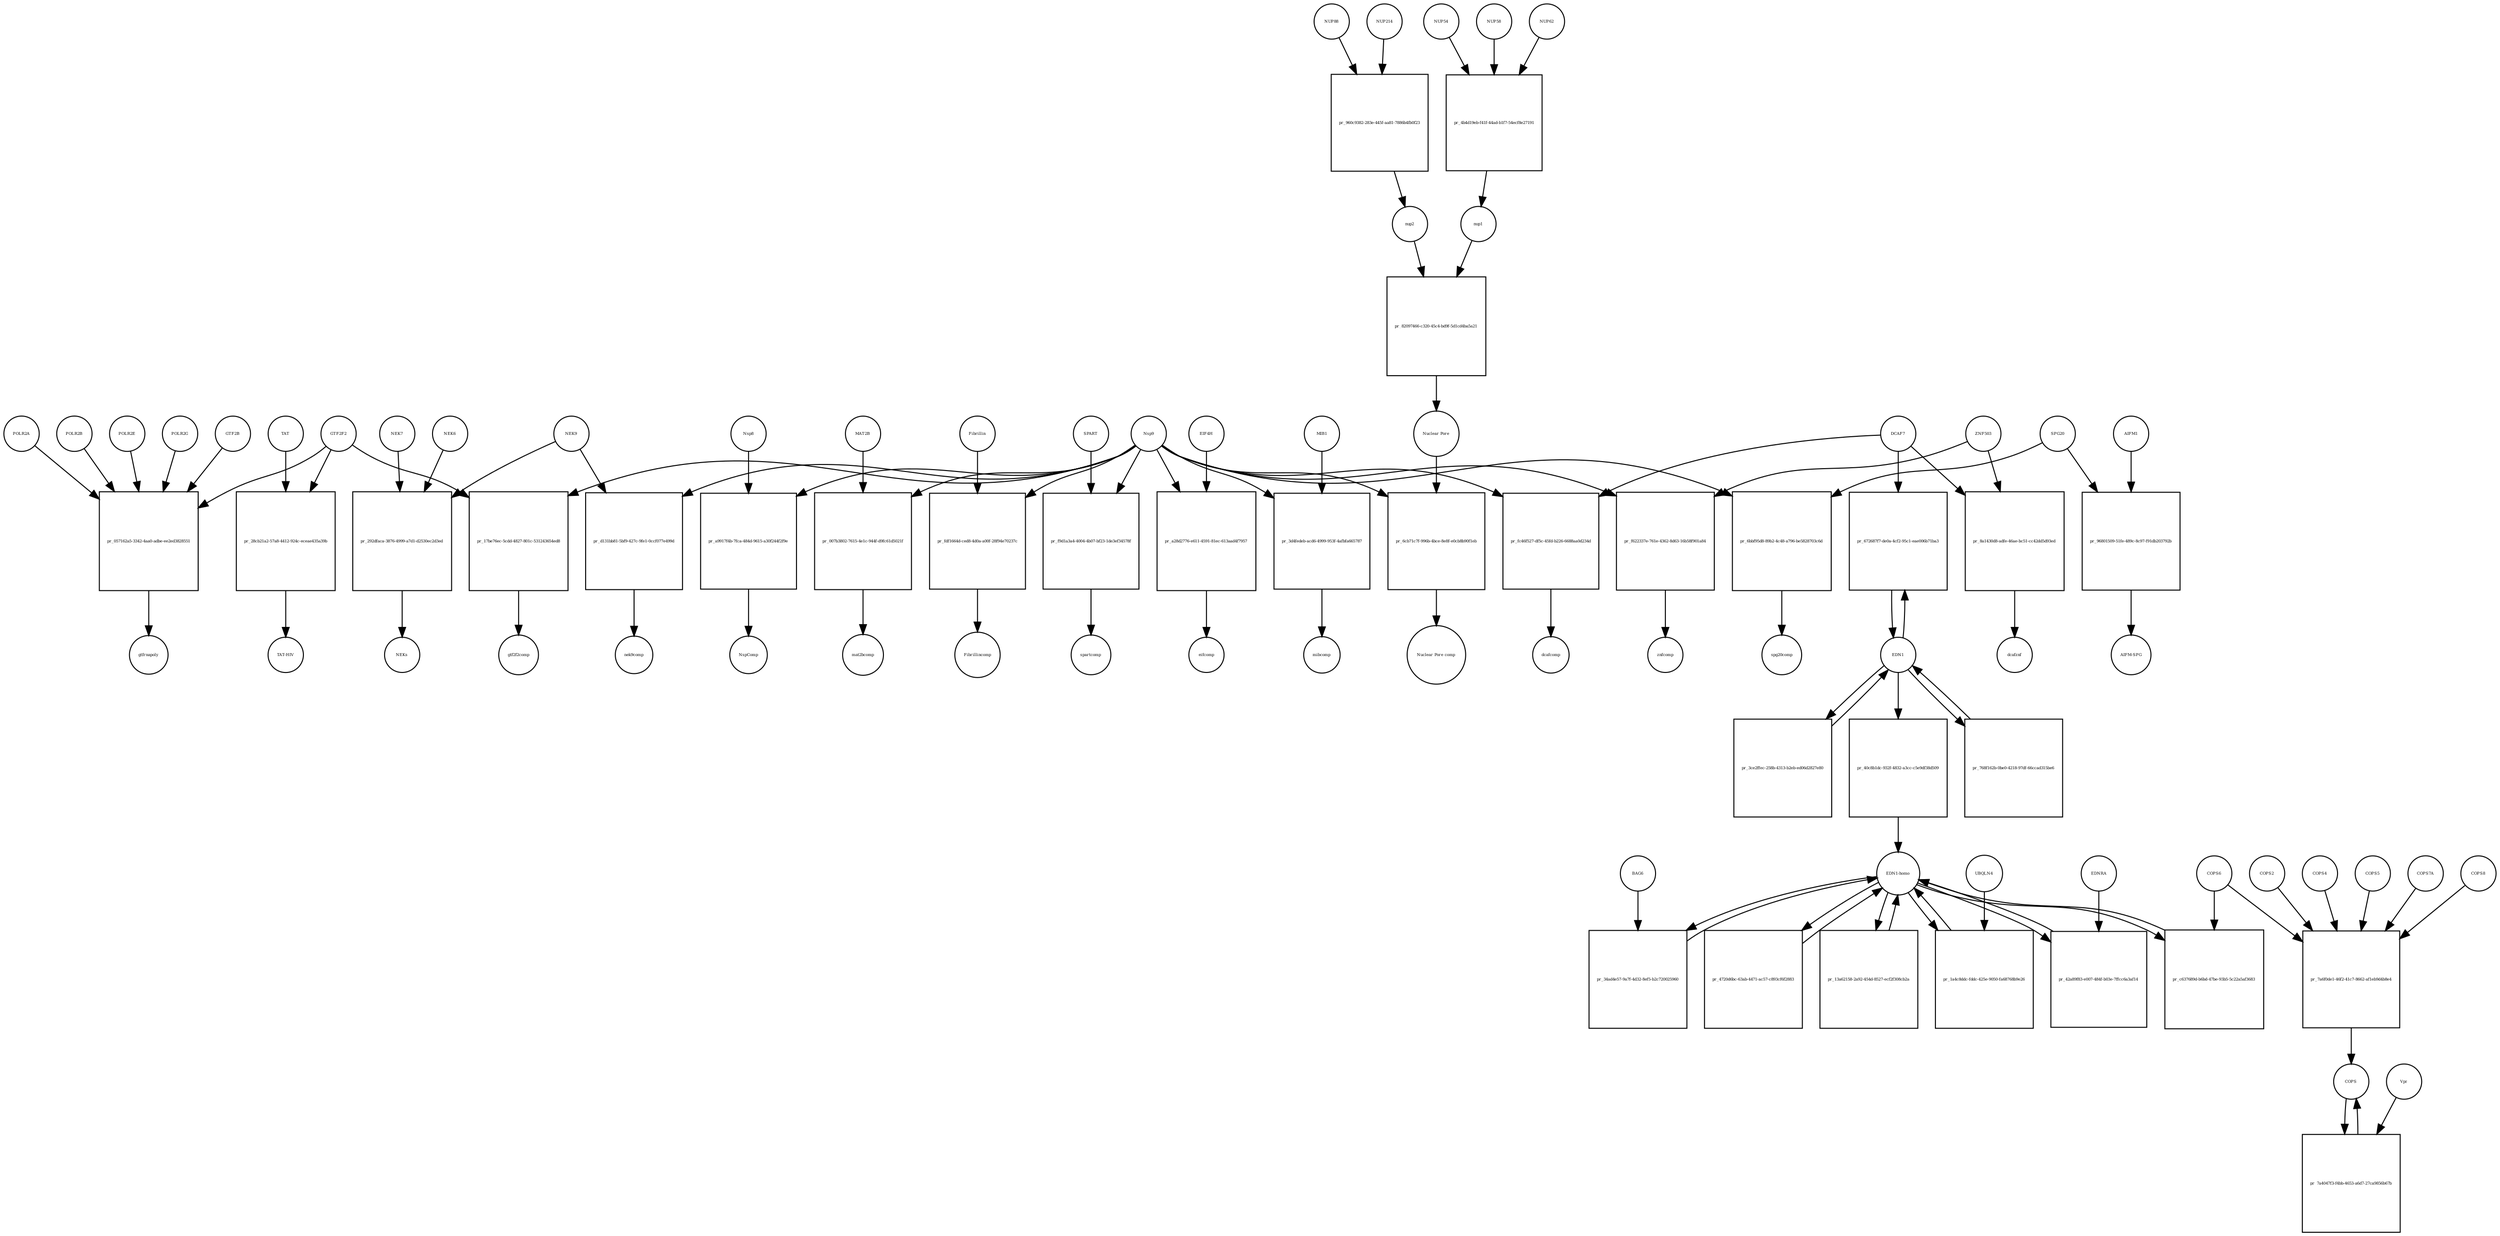 strict digraph  {
Nsp9 [annotation="urn_miriam_uniprot_P0DTD1|urn_miriam_ncbiprotein_YP_009725305", bipartite=0, cls=macromolecule, fontsize=4, label=Nsp9, shape=circle];
"pr_a9917f4b-7fca-484d-9615-a30f244f2f9e" [annotation="", bipartite=1, cls=process, fontsize=4, label="pr_a9917f4b-7fca-484d-9615-a30f244f2f9e", shape=square];
Nsp8 [annotation="urn_miriam_uniprot_P0DTD1|urn_miriam_ncbiprotein_YP_009725304", bipartite=0, cls=macromolecule, fontsize=4, label=Nsp8, shape=circle];
NspComp [annotation="", bipartite=0, cls=complex, fontsize=4, label=NspComp, shape=circle];
EDN1 [annotation=urn_miriam_uniprot_P05305, bipartite=0, cls=macromolecule, fontsize=4, label=EDN1, shape=circle];
"pr_672687f7-de0a-4cf2-95c1-eae006b71ba3" [annotation="", bipartite=1, cls=process, fontsize=4, label="pr_672687f7-de0a-4cf2-95c1-eae006b71ba3", shape=square];
DCAF7 [annotation="urn_miriam_uniprot_P61962|urn_miriam_pubmed_16887337|urn_miriam_pubmed_16949367", bipartite=0, cls=macromolecule, fontsize=4, label=DCAF7, shape=circle];
"pr_3ce2ffec-258b-4313-b2eb-ed06d2827e80" [annotation="", bipartite=1, cls=process, fontsize=4, label="pr_3ce2ffec-258b-4313-b2eb-ed06d2827e80", shape=square];
MAT2B [annotation="urn_miriam_uniprot_Q9NZL9|urn_miriam_pubmed_10644686|urn_miriam_pubmed_23189196|urn_miriam_pubmed_25075345|urn_miriam_pubmed_23425511", bipartite=0, cls=macromolecule, fontsize=4, label=MAT2B, shape=circle];
"pr_007b3802-7615-4e1c-944f-d9fc61d5021f" [annotation="", bipartite=1, cls=process, fontsize=4, label="pr_007b3802-7615-4e1c-944f-d9fc61d5021f", shape=square];
mat2bcomp [annotation="", bipartite=0, cls=complex, fontsize=4, label=mat2bcomp, shape=circle];
GTF2F2 [annotation="urn_miriam_uniprot_P13984|urn_miriam_pubmed_10428810", bipartite=0, cls=macromolecule, fontsize=4, label=GTF2F2, shape=circle];
"pr_17be76ec-5cdd-4827-801c-531243654ed8" [annotation="", bipartite=1, cls=process, fontsize=4, label="pr_17be76ec-5cdd-4827-801c-531243654ed8", shape=square];
gtf2f2comp [annotation="", bipartite=0, cls=complex, fontsize=4, label=gtf2f2comp, shape=circle];
"pr_fdf1664d-ced8-4d0a-a00f-28f94e70237c" [annotation="", bipartite=1, cls=process, fontsize=4, label="pr_fdf1664d-ced8-4d0a-a00f-28f94e70237c", shape=square];
Fibrillin [annotation="", bipartite=0, cls=complex, fontsize=4, label=Fibrillin, shape=circle];
Fibrillincomp [annotation="", bipartite=0, cls=complex, fontsize=4, label=Fibrillincomp, shape=circle];
"pr_d131bb81-5bf9-427c-9fe1-0ccf077e499d" [annotation="", bipartite=1, cls=process, fontsize=4, label="pr_d131bb81-5bf9-427c-9fe1-0ccf077e499d", shape=square];
NEK9 [annotation=urn_miriam_uniprot_Q8TD19, bipartite=0, cls=macromolecule, fontsize=4, label=NEK9, shape=circle];
nek9comp [annotation="", bipartite=0, cls=complex, fontsize=4, label=nek9comp, shape=circle];
SPART [annotation=urn_miriam_uniprot_Q8N0X7, bipartite=0, cls=macromolecule, fontsize=4, label=SPART, shape=circle];
"pr_f9d1a3a4-4004-4b07-bf23-1de3ef34578f" [annotation="", bipartite=1, cls=process, fontsize=4, label="pr_f9d1a3a4-4004-4b07-bf23-1de3ef34578f", shape=square];
spartcomp [annotation="", bipartite=0, cls=complex, fontsize=4, label=spartcomp, shape=circle];
"pr_a28d2776-e611-4591-81ec-613aad4f7957" [annotation="", bipartite=1, cls=process, fontsize=4, label="pr_a28d2776-e611-4591-81ec-613aad4f7957", shape=square];
EIF4H [annotation="urn_miriam_uniprot_Q15056|urn_miriam_pubmed_10585411|urn_miriam_pubmed_11418588", bipartite=0, cls=macromolecule, fontsize=4, label=EIF4H, shape=circle];
eifcomp [annotation="", bipartite=0, cls=complex, fontsize=4, label=eifcomp, shape=circle];
"pr_fc46f527-df5c-45fd-b226-6688aa0d234d" [annotation="", bipartite=1, cls=process, fontsize=4, label="pr_fc46f527-df5c-45fd-b226-6688aa0d234d", shape=square];
dcafcomp [annotation="", bipartite=0, cls=complex, fontsize=4, label=dcafcomp, shape=circle];
"pr_f622337e-761e-4362-8d63-16b58f901a84" [annotation="", bipartite=1, cls=process, fontsize=4, label="pr_f622337e-761e-4362-8d63-16b58f901a84", shape=square];
ZNF503 [annotation=urn_miriam_uniprot_Q96F45, bipartite=0, cls=macromolecule, fontsize=4, label=ZNF503, shape=circle];
znfcomp [annotation="", bipartite=0, cls=complex, fontsize=4, label=znfcomp, shape=circle];
MIB1 [annotation="urn_miriam_uniprot_Q86YT6|urn_miriam_pubmed_24185901", bipartite=0, cls=macromolecule, fontsize=4, label=MIB1, shape=circle];
"pr_3d4fedeb-acd6-4999-953f-4afbfa665787" [annotation="", bipartite=1, cls=process, fontsize=4, label="pr_3d4fedeb-acd6-4999-953f-4afbfa665787", shape=square];
mibcomp [annotation="", bipartite=0, cls=complex, fontsize=4, label=mibcomp, shape=circle];
"pr_8a1430d8-adfe-46ae-bc51-cc42dd5d93ed" [annotation="", bipartite=1, cls=process, fontsize=4, label="pr_8a1430d8-adfe-46ae-bc51-cc42dd5d93ed", shape=square];
dcafznf [annotation="", bipartite=0, cls=complex, fontsize=4, label=dcafznf, shape=circle];
"pr_6cb71c7f-996b-4bce-8e8f-e0cb8b90f1eb" [annotation="", bipartite=1, cls=process, fontsize=4, label="pr_6cb71c7f-996b-4bce-8e8f-e0cb8b90f1eb", shape=square];
"Nuclear Pore" [annotation="", bipartite=0, cls=complex, fontsize=4, label="Nuclear Pore", shape=circle];
"Nuclear Pore comp" [annotation="", bipartite=0, cls=complex, fontsize=4, label="Nuclear Pore comp", shape=circle];
NUP214 [annotation=urn_miriam_uniprot_P35658, bipartite=0, cls=macromolecule, fontsize=4, label=NUP214, shape=circle];
"pr_960c9382-283e-445f-aa81-7886b4fb0f23" [annotation="", bipartite=1, cls=process, fontsize=4, label="pr_960c9382-283e-445f-aa81-7886b4fb0f23", shape=square];
NUP88 [annotation="urn_miriam_uniprot_Q99567|urn_miriam_pubmed_30543681", bipartite=0, cls=macromolecule, fontsize=4, label=NUP88, shape=circle];
nup2 [annotation="", bipartite=0, cls=complex, fontsize=4, label=nup2, shape=circle];
nup1 [annotation="", bipartite=0, cls=complex, fontsize=4, label=nup1, shape=circle];
"pr_82097466-c320-45c4-bd9f-5d1cd4ba5a21" [annotation="", bipartite=1, cls=process, fontsize=4, label="pr_82097466-c320-45c4-bd9f-5d1cd4ba5a21", shape=square];
"pr_6bbf95d8-89b2-4c48-a796-be5828703c6d" [annotation="", bipartite=1, cls=process, fontsize=4, label="pr_6bbf95d8-89b2-4c48-a796-be5828703c6d", shape=square];
SPG20 [annotation="", bipartite=0, cls=macromolecule, fontsize=4, label=SPG20, shape=circle];
spg20comp [annotation="", bipartite=0, cls=complex, fontsize=4, label=spg20comp, shape=circle];
NUP54 [annotation=urn_miriam_uniprot_Q7Z3B4, bipartite=0, cls=macromolecule, fontsize=4, label=NUP54, shape=circle];
"pr_4b4d19eb-f41f-44ad-b1f7-54ecf8e27191" [annotation="", bipartite=1, cls=process, fontsize=4, label="pr_4b4d19eb-f41f-44ad-b1f7-54ecf8e27191", shape=square];
NUP58 [annotation=urn_miriam_uniprot_Q9BVL2, bipartite=0, cls=macromolecule, fontsize=4, label=NUP58, shape=circle];
NUP62 [annotation=urn_miriam_uniprot_P37198, bipartite=0, cls=macromolecule, fontsize=4, label=NUP62, shape=circle];
"pr_057162a5-3342-4aa0-adbe-ee2ed3828551" [annotation="", bipartite=1, cls=process, fontsize=4, label="pr_057162a5-3342-4aa0-adbe-ee2ed3828551", shape=square];
gtfrnapoly [annotation="", bipartite=0, cls=complex, fontsize=4, label=gtfrnapoly, shape=circle];
GTF2B [annotation="", bipartite=0, cls=macromolecule, fontsize=4, label=GTF2B, shape=circle];
POLR2A [annotation=urn_miriam_uniprot_P30876, bipartite=0, cls=macromolecule, fontsize=4, label=POLR2A, shape=circle];
POLR2B [annotation="", bipartite=0, cls=macromolecule, fontsize=4, label=POLR2B, shape=circle];
POLR2E [annotation="", bipartite=0, cls=macromolecule, fontsize=4, label=POLR2E, shape=circle];
POLR2G [annotation="", bipartite=0, cls=macromolecule, fontsize=4, label=POLR2G, shape=circle];
"pr_28cb21a2-57a8-4412-924c-eceae435a39b" [annotation="", bipartite=1, cls=process, fontsize=4, label="pr_28cb21a2-57a8-4412-924c-eceae435a39b", shape=square];
TAT [annotation="", bipartite=0, cls=macromolecule, fontsize=4, label=TAT, shape=circle];
"TAT-HIV" [annotation="", bipartite=0, cls=complex, fontsize=4, label="TAT-HIV", shape=circle];
"pr_292dfaca-3876-4999-a7d1-d2530ec2d3ed" [annotation="", bipartite=1, cls=process, fontsize=4, label="pr_292dfaca-3876-4999-a7d1-d2530ec2d3ed", shape=square];
NEKs [annotation="", bipartite=0, cls=complex, fontsize=4, label=NEKs, shape=circle];
NEK7 [annotation="", bipartite=0, cls=macromolecule, fontsize=4, label=NEK7, shape=circle];
NEK6 [annotation="", bipartite=0, cls=macromolecule, fontsize=4, label=NEK6, shape=circle];
"pr_96801509-51fe-489c-8c97-f91db203792b" [annotation="", bipartite=1, cls=process, fontsize=4, label="pr_96801509-51fe-489c-8c97-f91db203792b", shape=square];
AIFM1 [annotation="", bipartite=0, cls=macromolecule, fontsize=4, label=AIFM1, shape=circle];
"AIFM-SPG" [annotation="", bipartite=0, cls=complex, fontsize=4, label="AIFM-SPG", shape=circle];
"pr_40c8b1dc-932f-4832-a3cc-c5e9df38d509" [annotation="", bipartite=1, cls=process, fontsize=4, label="pr_40c8b1dc-932f-4832-a3cc-c5e9df38d509", shape=square];
"EDN1-homo" [annotation="", bipartite=0, cls=complex, fontsize=4, label="EDN1-homo", shape=circle];
"pr_768f162b-0be0-4218-97df-66ccad315be6" [annotation="", bipartite=1, cls=process, fontsize=4, label="pr_768f162b-0be0-4218-97df-66ccad315be6", shape=square];
"pr_34ad4e57-9a7f-4d32-8ef5-b2c720025960" [annotation="", bipartite=1, cls=process, fontsize=4, label="pr_34ad4e57-9a7f-4d32-8ef5-b2c720025960", shape=square];
BAG6 [annotation="", bipartite=0, cls=macromolecule, fontsize=4, label=BAG6, shape=circle];
"pr_13a62158-2a92-454d-8527-ecf2f308cb2a" [annotation="", bipartite=1, cls=process, fontsize=4, label="pr_13a62158-2a92-454d-8527-ecf2f308cb2a", shape=square];
"pr_4720d6bc-63ab-4471-ac57-c893cf6f2883" [annotation="", bipartite=1, cls=process, fontsize=4, label="pr_4720d6bc-63ab-4471-ac57-c893cf6f2883", shape=square];
COPS2 [annotation="", bipartite=0, cls=macromolecule, fontsize=4, label=COPS2, shape=circle];
"pr_7a6f0de1-46f2-41c7-8662-af1eb9d4b8e4" [annotation="", bipartite=1, cls=process, fontsize=4, label="pr_7a6f0de1-46f2-41c7-8662-af1eb9d4b8e4", shape=square];
COPS [annotation="", bipartite=0, cls=complex, fontsize=4, label=COPS, shape=circle];
COPS4 [annotation="", bipartite=0, cls=macromolecule, fontsize=4, label=COPS4, shape=circle];
COPS5 [annotation="", bipartite=0, cls=macromolecule, fontsize=4, label=COPS5, shape=circle];
COPS6 [annotation="", bipartite=0, cls=macromolecule, fontsize=4, label=COPS6, shape=circle];
COPS7A [annotation="", bipartite=0, cls=macromolecule, fontsize=4, label=COPS7A, shape=circle];
COPS8 [annotation="", bipartite=0, cls=macromolecule, fontsize=4, label=COPS8, shape=circle];
Vpr [annotation="", bipartite=0, cls=macromolecule, fontsize=4, label=Vpr, shape=circle];
"pr_7a4047f3-f4bb-4653-a6d7-27ca9856b67b" [annotation="", bipartite=1, cls=process, fontsize=4, label="pr_7a4047f3-f4bb-4653-a6d7-27ca9856b67b", shape=square];
"pr_c637689d-b6bd-47be-93b5-5c22a5af3683" [annotation="", bipartite=1, cls=process, fontsize=4, label="pr_c637689d-b6bd-47be-93b5-5c22a5af3683", shape=square];
"pr_1a4c8ddc-fddc-425e-9050-fa68768b9e26" [annotation="", bipartite=1, cls=process, fontsize=4, label="pr_1a4c8ddc-fddc-425e-9050-fa68768b9e26", shape=square];
UBQLN4 [annotation="", bipartite=0, cls=macromolecule, fontsize=4, label=UBQLN4, shape=circle];
"pr_42a89f83-e007-484f-b03e-7ffcc6a3af14" [annotation="", bipartite=1, cls=process, fontsize=4, label="pr_42a89f83-e007-484f-b03e-7ffcc6a3af14", shape=square];
EDNRA [annotation="", bipartite=0, cls=macromolecule, fontsize=4, label=EDNRA, shape=circle];
Nsp9 -> "pr_a9917f4b-7fca-484d-9615-a30f244f2f9e"  [annotation="", interaction_type=consumption];
Nsp9 -> "pr_007b3802-7615-4e1c-944f-d9fc61d5021f"  [annotation="", interaction_type=consumption];
Nsp9 -> "pr_17be76ec-5cdd-4827-801c-531243654ed8"  [annotation="", interaction_type=consumption];
Nsp9 -> "pr_fdf1664d-ced8-4d0a-a00f-28f94e70237c"  [annotation="", interaction_type=consumption];
Nsp9 -> "pr_d131bb81-5bf9-427c-9fe1-0ccf077e499d"  [annotation="", interaction_type=consumption];
Nsp9 -> "pr_f9d1a3a4-4004-4b07-bf23-1de3ef34578f"  [annotation="", interaction_type=consumption];
Nsp9 -> "pr_a28d2776-e611-4591-81ec-613aad4f7957"  [annotation="", interaction_type=consumption];
Nsp9 -> "pr_fc46f527-df5c-45fd-b226-6688aa0d234d"  [annotation="", interaction_type=consumption];
Nsp9 -> "pr_f622337e-761e-4362-8d63-16b58f901a84"  [annotation="", interaction_type=consumption];
Nsp9 -> "pr_3d4fedeb-acd6-4999-953f-4afbfa665787"  [annotation="", interaction_type=consumption];
Nsp9 -> "pr_6cb71c7f-996b-4bce-8e8f-e0cb8b90f1eb"  [annotation="", interaction_type=consumption];
Nsp9 -> "pr_6bbf95d8-89b2-4c48-a796-be5828703c6d"  [annotation="", interaction_type=consumption];
"pr_a9917f4b-7fca-484d-9615-a30f244f2f9e" -> NspComp  [annotation="", interaction_type=production];
Nsp8 -> "pr_a9917f4b-7fca-484d-9615-a30f244f2f9e"  [annotation="", interaction_type=consumption];
EDN1 -> "pr_672687f7-de0a-4cf2-95c1-eae006b71ba3"  [annotation="", interaction_type=consumption];
EDN1 -> "pr_3ce2ffec-258b-4313-b2eb-ed06d2827e80"  [annotation="", interaction_type=consumption];
EDN1 -> "pr_40c8b1dc-932f-4832-a3cc-c5e9df38d509"  [annotation="", interaction_type=consumption];
EDN1 -> "pr_768f162b-0be0-4218-97df-66ccad315be6"  [annotation="", interaction_type=consumption];
"pr_672687f7-de0a-4cf2-95c1-eae006b71ba3" -> EDN1  [annotation="", interaction_type=production];
DCAF7 -> "pr_672687f7-de0a-4cf2-95c1-eae006b71ba3"  [annotation=urn_miriam_pubmed_27880803, interaction_type=catalysis];
DCAF7 -> "pr_fc46f527-df5c-45fd-b226-6688aa0d234d"  [annotation="", interaction_type=consumption];
DCAF7 -> "pr_8a1430d8-adfe-46ae-bc51-cc42dd5d93ed"  [annotation="", interaction_type=consumption];
"pr_3ce2ffec-258b-4313-b2eb-ed06d2827e80" -> EDN1  [annotation="", interaction_type=production];
MAT2B -> "pr_007b3802-7615-4e1c-944f-d9fc61d5021f"  [annotation="", interaction_type=consumption];
"pr_007b3802-7615-4e1c-944f-d9fc61d5021f" -> mat2bcomp  [annotation="", interaction_type=production];
GTF2F2 -> "pr_17be76ec-5cdd-4827-801c-531243654ed8"  [annotation="", interaction_type=consumption];
GTF2F2 -> "pr_057162a5-3342-4aa0-adbe-ee2ed3828551"  [annotation="", interaction_type=consumption];
GTF2F2 -> "pr_28cb21a2-57a8-4412-924c-eceae435a39b"  [annotation="", interaction_type=consumption];
"pr_17be76ec-5cdd-4827-801c-531243654ed8" -> gtf2f2comp  [annotation="", interaction_type=production];
"pr_fdf1664d-ced8-4d0a-a00f-28f94e70237c" -> Fibrillincomp  [annotation="", interaction_type=production];
Fibrillin -> "pr_fdf1664d-ced8-4d0a-a00f-28f94e70237c"  [annotation="", interaction_type=consumption];
"pr_d131bb81-5bf9-427c-9fe1-0ccf077e499d" -> nek9comp  [annotation="", interaction_type=production];
NEK9 -> "pr_d131bb81-5bf9-427c-9fe1-0ccf077e499d"  [annotation="", interaction_type=consumption];
NEK9 -> "pr_292dfaca-3876-4999-a7d1-d2530ec2d3ed"  [annotation="", interaction_type=consumption];
SPART -> "pr_f9d1a3a4-4004-4b07-bf23-1de3ef34578f"  [annotation="", interaction_type=consumption];
"pr_f9d1a3a4-4004-4b07-bf23-1de3ef34578f" -> spartcomp  [annotation="", interaction_type=production];
"pr_a28d2776-e611-4591-81ec-613aad4f7957" -> eifcomp  [annotation="", interaction_type=production];
EIF4H -> "pr_a28d2776-e611-4591-81ec-613aad4f7957"  [annotation="", interaction_type=consumption];
"pr_fc46f527-df5c-45fd-b226-6688aa0d234d" -> dcafcomp  [annotation="", interaction_type=production];
"pr_f622337e-761e-4362-8d63-16b58f901a84" -> znfcomp  [annotation="", interaction_type=production];
ZNF503 -> "pr_f622337e-761e-4362-8d63-16b58f901a84"  [annotation="", interaction_type=consumption];
ZNF503 -> "pr_8a1430d8-adfe-46ae-bc51-cc42dd5d93ed"  [annotation="", interaction_type=consumption];
MIB1 -> "pr_3d4fedeb-acd6-4999-953f-4afbfa665787"  [annotation="", interaction_type=consumption];
"pr_3d4fedeb-acd6-4999-953f-4afbfa665787" -> mibcomp  [annotation="", interaction_type=production];
"pr_8a1430d8-adfe-46ae-bc51-cc42dd5d93ed" -> dcafznf  [annotation="", interaction_type=production];
"pr_6cb71c7f-996b-4bce-8e8f-e0cb8b90f1eb" -> "Nuclear Pore comp"  [annotation="", interaction_type=production];
"Nuclear Pore" -> "pr_6cb71c7f-996b-4bce-8e8f-e0cb8b90f1eb"  [annotation="", interaction_type=consumption];
NUP214 -> "pr_960c9382-283e-445f-aa81-7886b4fb0f23"  [annotation="", interaction_type=consumption];
"pr_960c9382-283e-445f-aa81-7886b4fb0f23" -> nup2  [annotation="", interaction_type=production];
NUP88 -> "pr_960c9382-283e-445f-aa81-7886b4fb0f23"  [annotation="", interaction_type=consumption];
nup2 -> "pr_82097466-c320-45c4-bd9f-5d1cd4ba5a21"  [annotation="", interaction_type=consumption];
nup1 -> "pr_82097466-c320-45c4-bd9f-5d1cd4ba5a21"  [annotation="", interaction_type=consumption];
"pr_82097466-c320-45c4-bd9f-5d1cd4ba5a21" -> "Nuclear Pore"  [annotation="", interaction_type=production];
"pr_6bbf95d8-89b2-4c48-a796-be5828703c6d" -> spg20comp  [annotation="", interaction_type=production];
SPG20 -> "pr_6bbf95d8-89b2-4c48-a796-be5828703c6d"  [annotation="", interaction_type=consumption];
SPG20 -> "pr_96801509-51fe-489c-8c97-f91db203792b"  [annotation="", interaction_type=consumption];
NUP54 -> "pr_4b4d19eb-f41f-44ad-b1f7-54ecf8e27191"  [annotation="", interaction_type=consumption];
"pr_4b4d19eb-f41f-44ad-b1f7-54ecf8e27191" -> nup1  [annotation="", interaction_type=production];
NUP58 -> "pr_4b4d19eb-f41f-44ad-b1f7-54ecf8e27191"  [annotation="", interaction_type=consumption];
NUP62 -> "pr_4b4d19eb-f41f-44ad-b1f7-54ecf8e27191"  [annotation="", interaction_type=consumption];
"pr_057162a5-3342-4aa0-adbe-ee2ed3828551" -> gtfrnapoly  [annotation="", interaction_type=production];
GTF2B -> "pr_057162a5-3342-4aa0-adbe-ee2ed3828551"  [annotation="", interaction_type=consumption];
POLR2A -> "pr_057162a5-3342-4aa0-adbe-ee2ed3828551"  [annotation="", interaction_type=consumption];
POLR2B -> "pr_057162a5-3342-4aa0-adbe-ee2ed3828551"  [annotation="", interaction_type=consumption];
POLR2E -> "pr_057162a5-3342-4aa0-adbe-ee2ed3828551"  [annotation="", interaction_type=consumption];
POLR2G -> "pr_057162a5-3342-4aa0-adbe-ee2ed3828551"  [annotation="", interaction_type=consumption];
"pr_28cb21a2-57a8-4412-924c-eceae435a39b" -> "TAT-HIV"  [annotation="", interaction_type=production];
TAT -> "pr_28cb21a2-57a8-4412-924c-eceae435a39b"  [annotation="", interaction_type=consumption];
"pr_292dfaca-3876-4999-a7d1-d2530ec2d3ed" -> NEKs  [annotation="", interaction_type=production];
NEK7 -> "pr_292dfaca-3876-4999-a7d1-d2530ec2d3ed"  [annotation="", interaction_type=consumption];
NEK6 -> "pr_292dfaca-3876-4999-a7d1-d2530ec2d3ed"  [annotation="", interaction_type=consumption];
"pr_96801509-51fe-489c-8c97-f91db203792b" -> "AIFM-SPG"  [annotation="", interaction_type=production];
AIFM1 -> "pr_96801509-51fe-489c-8c97-f91db203792b"  [annotation="", interaction_type=consumption];
"pr_40c8b1dc-932f-4832-a3cc-c5e9df38d509" -> "EDN1-homo"  [annotation="", interaction_type=production];
"EDN1-homo" -> "pr_34ad4e57-9a7f-4d32-8ef5-b2c720025960"  [annotation="", interaction_type=consumption];
"EDN1-homo" -> "pr_13a62158-2a92-454d-8527-ecf2f308cb2a"  [annotation="", interaction_type=consumption];
"EDN1-homo" -> "pr_4720d6bc-63ab-4471-ac57-c893cf6f2883"  [annotation="", interaction_type=consumption];
"EDN1-homo" -> "pr_c637689d-b6bd-47be-93b5-5c22a5af3683"  [annotation="", interaction_type=consumption];
"EDN1-homo" -> "pr_1a4c8ddc-fddc-425e-9050-fa68768b9e26"  [annotation="", interaction_type=consumption];
"EDN1-homo" -> "pr_42a89f83-e007-484f-b03e-7ffcc6a3af14"  [annotation="", interaction_type=consumption];
"pr_768f162b-0be0-4218-97df-66ccad315be6" -> EDN1  [annotation="", interaction_type=production];
"pr_34ad4e57-9a7f-4d32-8ef5-b2c720025960" -> "EDN1-homo"  [annotation="", interaction_type=production];
BAG6 -> "pr_34ad4e57-9a7f-4d32-8ef5-b2c720025960"  [annotation="", interaction_type=consumption];
"pr_13a62158-2a92-454d-8527-ecf2f308cb2a" -> "EDN1-homo"  [annotation="", interaction_type=production];
"pr_4720d6bc-63ab-4471-ac57-c893cf6f2883" -> "EDN1-homo"  [annotation="", interaction_type=production];
COPS2 -> "pr_7a6f0de1-46f2-41c7-8662-af1eb9d4b8e4"  [annotation="", interaction_type=consumption];
"pr_7a6f0de1-46f2-41c7-8662-af1eb9d4b8e4" -> COPS  [annotation="", interaction_type=production];
COPS -> "pr_7a4047f3-f4bb-4653-a6d7-27ca9856b67b"  [annotation="", interaction_type=consumption];
COPS4 -> "pr_7a6f0de1-46f2-41c7-8662-af1eb9d4b8e4"  [annotation="", interaction_type=consumption];
COPS5 -> "pr_7a6f0de1-46f2-41c7-8662-af1eb9d4b8e4"  [annotation="", interaction_type=consumption];
COPS6 -> "pr_7a6f0de1-46f2-41c7-8662-af1eb9d4b8e4"  [annotation="", interaction_type=consumption];
COPS6 -> "pr_c637689d-b6bd-47be-93b5-5c22a5af3683"  [annotation="", interaction_type=consumption];
COPS7A -> "pr_7a6f0de1-46f2-41c7-8662-af1eb9d4b8e4"  [annotation="", interaction_type=consumption];
COPS8 -> "pr_7a6f0de1-46f2-41c7-8662-af1eb9d4b8e4"  [annotation="", interaction_type=consumption];
Vpr -> "pr_7a4047f3-f4bb-4653-a6d7-27ca9856b67b"  [annotation="", interaction_type=consumption];
"pr_7a4047f3-f4bb-4653-a6d7-27ca9856b67b" -> COPS  [annotation="", interaction_type=production];
"pr_c637689d-b6bd-47be-93b5-5c22a5af3683" -> "EDN1-homo"  [annotation="", interaction_type=production];
"pr_1a4c8ddc-fddc-425e-9050-fa68768b9e26" -> "EDN1-homo"  [annotation="", interaction_type=production];
UBQLN4 -> "pr_1a4c8ddc-fddc-425e-9050-fa68768b9e26"  [annotation="", interaction_type=consumption];
"pr_42a89f83-e007-484f-b03e-7ffcc6a3af14" -> "EDN1-homo"  [annotation="", interaction_type=production];
EDNRA -> "pr_42a89f83-e007-484f-b03e-7ffcc6a3af14"  [annotation="", interaction_type=consumption];
}
